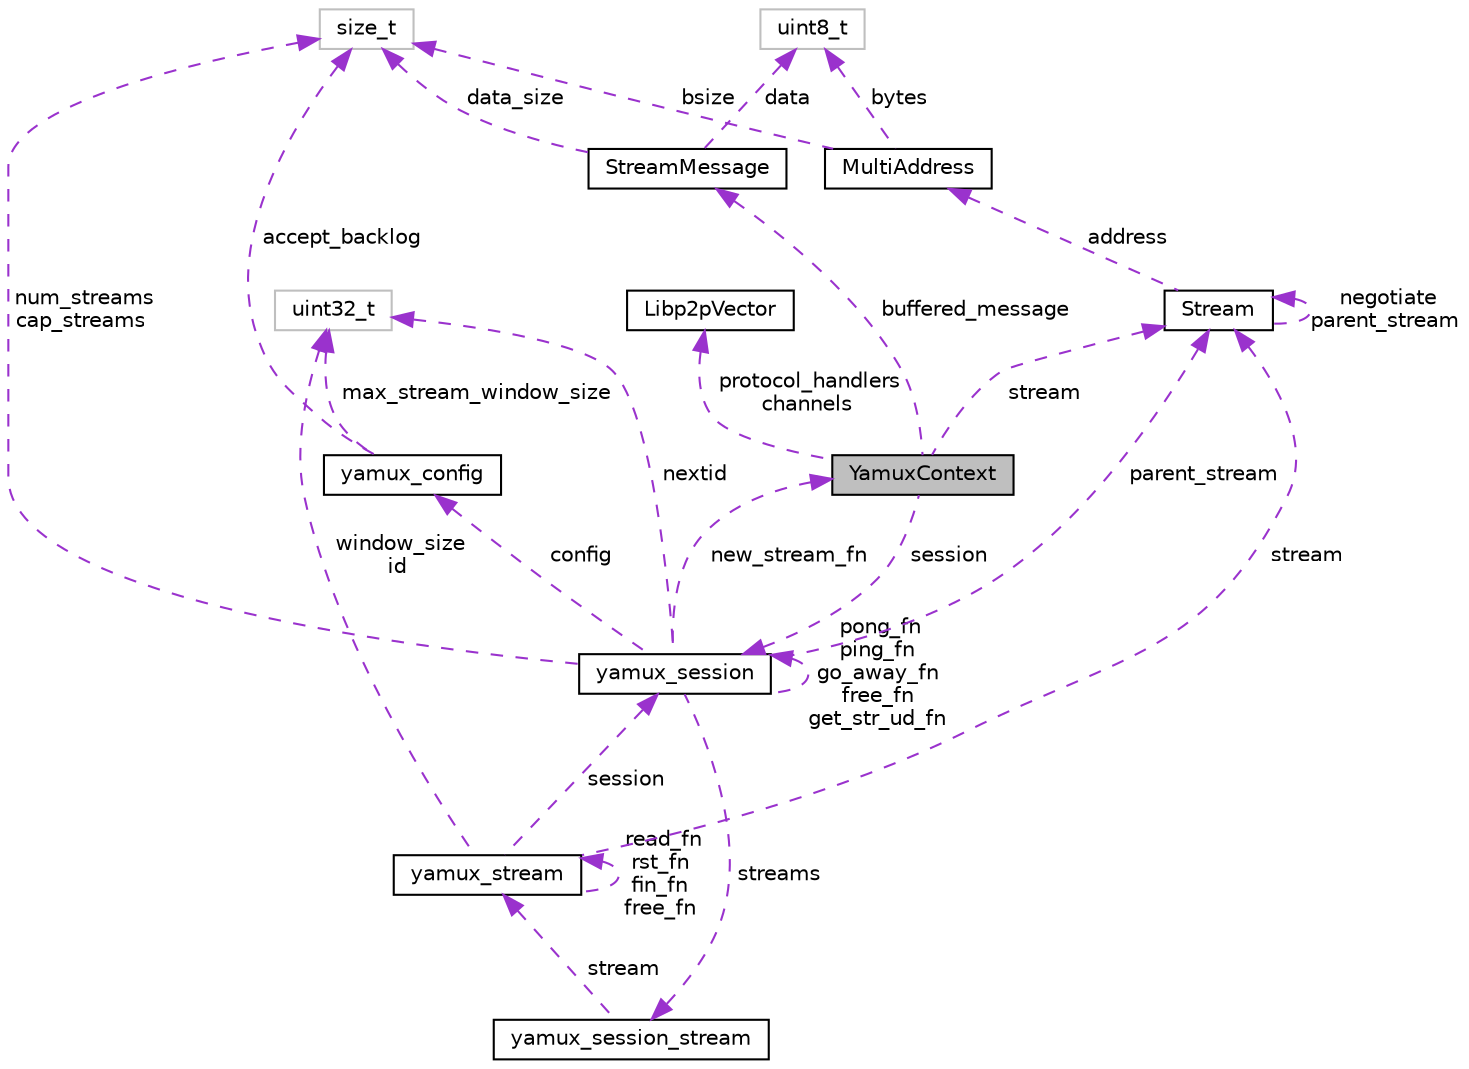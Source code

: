 digraph "YamuxContext"
{
  edge [fontname="Helvetica",fontsize="10",labelfontname="Helvetica",labelfontsize="10"];
  node [fontname="Helvetica",fontsize="10",shape=record];
  Node1 [label="YamuxContext",height=0.2,width=0.4,color="black", fillcolor="grey75", style="filled", fontcolor="black"];
  Node2 -> Node1 [dir="back",color="darkorchid3",fontsize="10",style="dashed",label=" protocol_handlers\nchannels" ,fontname="Helvetica"];
  Node2 [label="Libp2pVector",height=0.2,width=0.4,color="black", fillcolor="white", style="filled",URL="$struct_libp2p_vector.html"];
  Node3 -> Node1 [dir="back",color="darkorchid3",fontsize="10",style="dashed",label=" session" ,fontname="Helvetica"];
  Node3 [label="yamux_session",height=0.2,width=0.4,color="black", fillcolor="white", style="filled",URL="$structyamux__session.html"];
  Node4 -> Node3 [dir="back",color="darkorchid3",fontsize="10",style="dashed",label=" nextid" ,fontname="Helvetica"];
  Node4 [label="uint32_t",height=0.2,width=0.4,color="grey75", fillcolor="white", style="filled"];
  Node1 -> Node3 [dir="back",color="darkorchid3",fontsize="10",style="dashed",label=" new_stream_fn" ,fontname="Helvetica"];
  Node3 -> Node3 [dir="back",color="darkorchid3",fontsize="10",style="dashed",label=" pong_fn\nping_fn\ngo_away_fn\nfree_fn\nget_str_ud_fn" ,fontname="Helvetica"];
  Node5 -> Node3 [dir="back",color="darkorchid3",fontsize="10",style="dashed",label=" streams" ,fontname="Helvetica"];
  Node5 [label="yamux_session_stream",height=0.2,width=0.4,color="black", fillcolor="white", style="filled",URL="$structyamux__session__stream.html"];
  Node6 -> Node5 [dir="back",color="darkorchid3",fontsize="10",style="dashed",label=" stream" ,fontname="Helvetica"];
  Node6 [label="yamux_stream",height=0.2,width=0.4,color="black", fillcolor="white", style="filled",URL="$structyamux__stream.html"];
  Node4 -> Node6 [dir="back",color="darkorchid3",fontsize="10",style="dashed",label=" window_size\nid" ,fontname="Helvetica"];
  Node3 -> Node6 [dir="back",color="darkorchid3",fontsize="10",style="dashed",label=" session" ,fontname="Helvetica"];
  Node7 -> Node6 [dir="back",color="darkorchid3",fontsize="10",style="dashed",label=" stream" ,fontname="Helvetica"];
  Node7 [label="Stream",height=0.2,width=0.4,color="black", fillcolor="white", style="filled",URL="$struct_stream.html"];
  Node8 -> Node7 [dir="back",color="darkorchid3",fontsize="10",style="dashed",label=" address" ,fontname="Helvetica"];
  Node8 [label="MultiAddress",height=0.2,width=0.4,color="black", fillcolor="white", style="filled",URL="$struct_multi_address.html"];
  Node9 -> Node8 [dir="back",color="darkorchid3",fontsize="10",style="dashed",label=" bytes" ,fontname="Helvetica"];
  Node9 [label="uint8_t",height=0.2,width=0.4,color="grey75", fillcolor="white", style="filled"];
  Node10 -> Node8 [dir="back",color="darkorchid3",fontsize="10",style="dashed",label=" bsize" ,fontname="Helvetica"];
  Node10 [label="size_t",height=0.2,width=0.4,color="grey75", fillcolor="white", style="filled"];
  Node7 -> Node7 [dir="back",color="darkorchid3",fontsize="10",style="dashed",label=" negotiate\nparent_stream" ,fontname="Helvetica"];
  Node6 -> Node6 [dir="back",color="darkorchid3",fontsize="10",style="dashed",label=" read_fn\nrst_fn\nfin_fn\nfree_fn" ,fontname="Helvetica"];
  Node10 -> Node3 [dir="back",color="darkorchid3",fontsize="10",style="dashed",label=" num_streams\ncap_streams" ,fontname="Helvetica"];
  Node7 -> Node3 [dir="back",color="darkorchid3",fontsize="10",style="dashed",label=" parent_stream" ,fontname="Helvetica"];
  Node11 -> Node3 [dir="back",color="darkorchid3",fontsize="10",style="dashed",label=" config" ,fontname="Helvetica"];
  Node11 [label="yamux_config",height=0.2,width=0.4,color="black", fillcolor="white", style="filled",URL="$structyamux__config.html"];
  Node4 -> Node11 [dir="back",color="darkorchid3",fontsize="10",style="dashed",label=" max_stream_window_size" ,fontname="Helvetica"];
  Node10 -> Node11 [dir="back",color="darkorchid3",fontsize="10",style="dashed",label=" accept_backlog" ,fontname="Helvetica"];
  Node12 -> Node1 [dir="back",color="darkorchid3",fontsize="10",style="dashed",label=" buffered_message" ,fontname="Helvetica"];
  Node12 [label="StreamMessage",height=0.2,width=0.4,color="black", fillcolor="white", style="filled",URL="$struct_stream_message.html"];
  Node9 -> Node12 [dir="back",color="darkorchid3",fontsize="10",style="dashed",label=" data" ,fontname="Helvetica"];
  Node10 -> Node12 [dir="back",color="darkorchid3",fontsize="10",style="dashed",label=" data_size" ,fontname="Helvetica"];
  Node7 -> Node1 [dir="back",color="darkorchid3",fontsize="10",style="dashed",label=" stream" ,fontname="Helvetica"];
}
